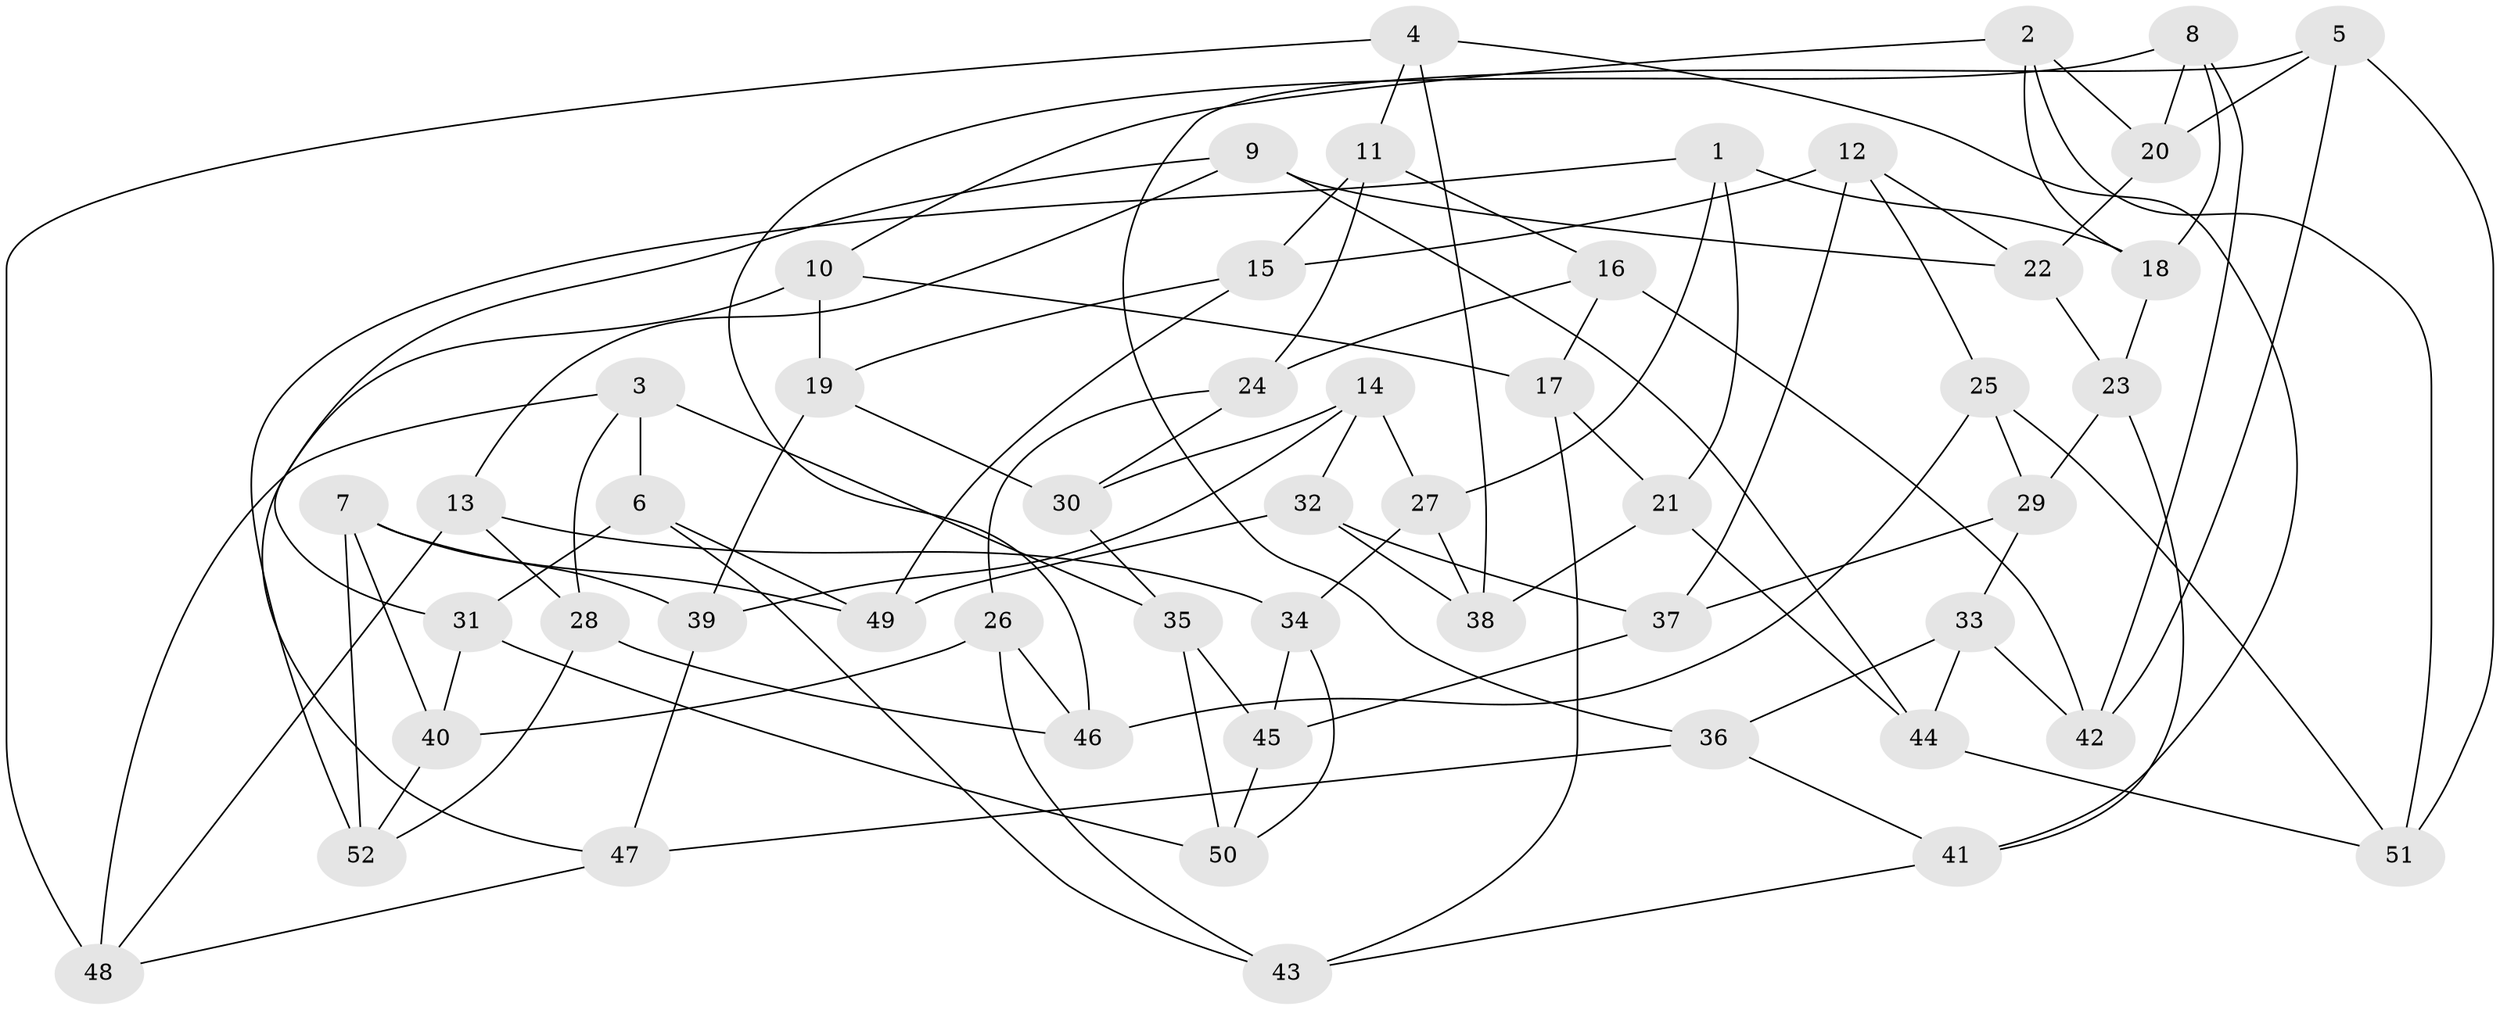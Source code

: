 // Generated by graph-tools (version 1.1) at 2025/38/03/09/25 02:38:10]
// undirected, 52 vertices, 104 edges
graph export_dot {
graph [start="1"]
  node [color=gray90,style=filled];
  1;
  2;
  3;
  4;
  5;
  6;
  7;
  8;
  9;
  10;
  11;
  12;
  13;
  14;
  15;
  16;
  17;
  18;
  19;
  20;
  21;
  22;
  23;
  24;
  25;
  26;
  27;
  28;
  29;
  30;
  31;
  32;
  33;
  34;
  35;
  36;
  37;
  38;
  39;
  40;
  41;
  42;
  43;
  44;
  45;
  46;
  47;
  48;
  49;
  50;
  51;
  52;
  1 -- 52;
  1 -- 21;
  1 -- 18;
  1 -- 27;
  2 -- 10;
  2 -- 20;
  2 -- 18;
  2 -- 51;
  3 -- 48;
  3 -- 6;
  3 -- 35;
  3 -- 28;
  4 -- 38;
  4 -- 11;
  4 -- 41;
  4 -- 48;
  5 -- 20;
  5 -- 51;
  5 -- 42;
  5 -- 36;
  6 -- 31;
  6 -- 43;
  6 -- 49;
  7 -- 52;
  7 -- 49;
  7 -- 40;
  7 -- 39;
  8 -- 46;
  8 -- 20;
  8 -- 42;
  8 -- 18;
  9 -- 22;
  9 -- 13;
  9 -- 44;
  9 -- 31;
  10 -- 19;
  10 -- 17;
  10 -- 47;
  11 -- 24;
  11 -- 16;
  11 -- 15;
  12 -- 25;
  12 -- 15;
  12 -- 37;
  12 -- 22;
  13 -- 48;
  13 -- 28;
  13 -- 34;
  14 -- 30;
  14 -- 27;
  14 -- 39;
  14 -- 32;
  15 -- 49;
  15 -- 19;
  16 -- 17;
  16 -- 24;
  16 -- 42;
  17 -- 21;
  17 -- 43;
  18 -- 23;
  19 -- 30;
  19 -- 39;
  20 -- 22;
  21 -- 44;
  21 -- 38;
  22 -- 23;
  23 -- 29;
  23 -- 41;
  24 -- 26;
  24 -- 30;
  25 -- 51;
  25 -- 46;
  25 -- 29;
  26 -- 40;
  26 -- 43;
  26 -- 46;
  27 -- 34;
  27 -- 38;
  28 -- 46;
  28 -- 52;
  29 -- 37;
  29 -- 33;
  30 -- 35;
  31 -- 50;
  31 -- 40;
  32 -- 38;
  32 -- 37;
  32 -- 49;
  33 -- 42;
  33 -- 36;
  33 -- 44;
  34 -- 50;
  34 -- 45;
  35 -- 50;
  35 -- 45;
  36 -- 41;
  36 -- 47;
  37 -- 45;
  39 -- 47;
  40 -- 52;
  41 -- 43;
  44 -- 51;
  45 -- 50;
  47 -- 48;
}
